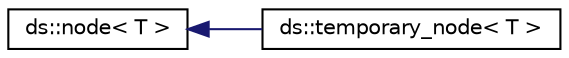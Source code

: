digraph "Graphical Class Hierarchy"
{
  edge [fontname="Helvetica",fontsize="10",labelfontname="Helvetica",labelfontsize="10"];
  node [fontname="Helvetica",fontsize="10",shape=record];
  rankdir="LR";
  Node1 [label="ds::node\< T \>",height=0.2,width=0.4,color="black", fillcolor="white", style="filled",URL="$classds_1_1node.html"];
  Node1 -> Node2 [dir="back",color="midnightblue",fontsize="10",style="solid",fontname="Helvetica"];
  Node2 [label="ds::temporary_node\< T \>",height=0.2,width=0.4,color="black", fillcolor="white", style="filled",URL="$classds_1_1temporary__node.html"];
}
